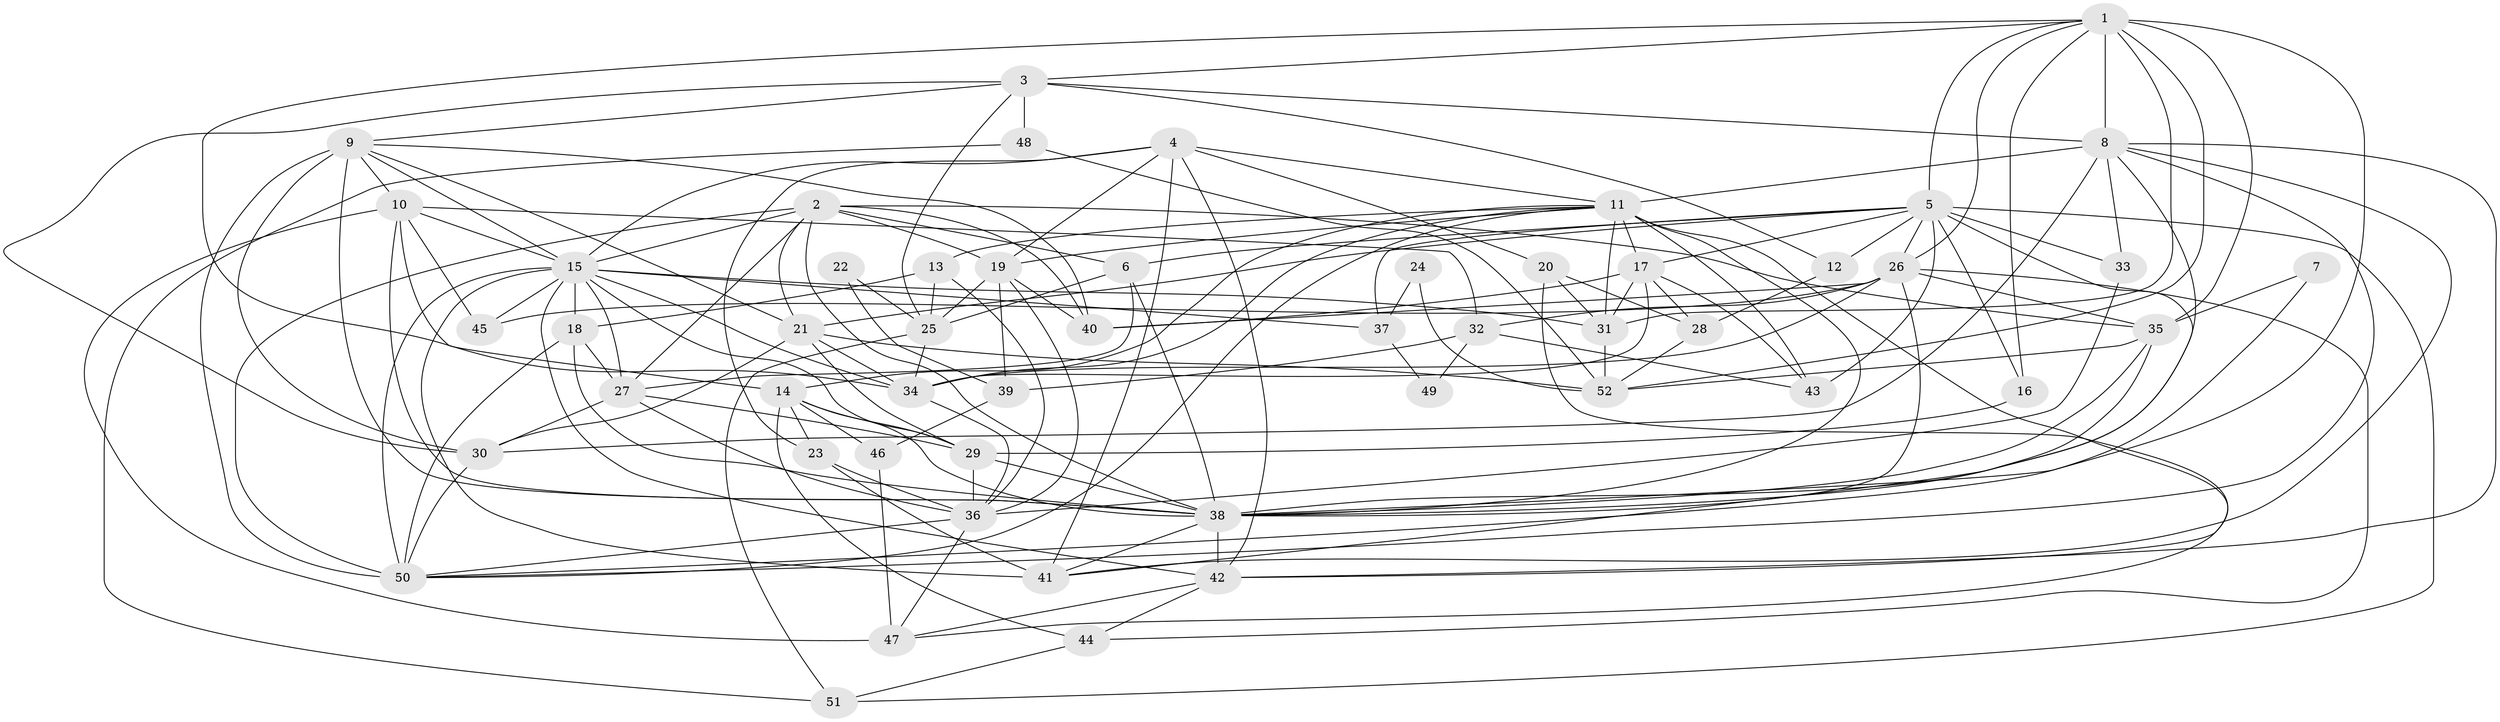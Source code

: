 // original degree distribution, {5: 0.15384615384615385, 2: 0.11538461538461539, 4: 0.2846153846153846, 3: 0.3076923076923077, 6: 0.06153846153846154, 7: 0.06153846153846154, 9: 0.015384615384615385}
// Generated by graph-tools (version 1.1) at 2025/51/03/04/25 22:51:01]
// undirected, 52 vertices, 160 edges
graph export_dot {
  node [color=gray90,style=filled];
  1;
  2;
  3;
  4;
  5;
  6;
  7;
  8;
  9;
  10;
  11;
  12;
  13;
  14;
  15;
  16;
  17;
  18;
  19;
  20;
  21;
  22;
  23;
  24;
  25;
  26;
  27;
  28;
  29;
  30;
  31;
  32;
  33;
  34;
  35;
  36;
  37;
  38;
  39;
  40;
  41;
  42;
  43;
  44;
  45;
  46;
  47;
  48;
  49;
  50;
  51;
  52;
  1 -- 3 [weight=1.0];
  1 -- 5 [weight=1.0];
  1 -- 8 [weight=1.0];
  1 -- 16 [weight=1.0];
  1 -- 26 [weight=1.0];
  1 -- 31 [weight=1.0];
  1 -- 34 [weight=1.0];
  1 -- 35 [weight=2.0];
  1 -- 38 [weight=1.0];
  1 -- 52 [weight=1.0];
  2 -- 6 [weight=1.0];
  2 -- 15 [weight=1.0];
  2 -- 19 [weight=1.0];
  2 -- 21 [weight=1.0];
  2 -- 27 [weight=1.0];
  2 -- 35 [weight=1.0];
  2 -- 38 [weight=1.0];
  2 -- 40 [weight=2.0];
  2 -- 50 [weight=1.0];
  3 -- 8 [weight=1.0];
  3 -- 9 [weight=1.0];
  3 -- 12 [weight=1.0];
  3 -- 25 [weight=1.0];
  3 -- 30 [weight=1.0];
  3 -- 48 [weight=2.0];
  4 -- 11 [weight=1.0];
  4 -- 15 [weight=1.0];
  4 -- 19 [weight=1.0];
  4 -- 20 [weight=1.0];
  4 -- 23 [weight=1.0];
  4 -- 41 [weight=1.0];
  4 -- 42 [weight=1.0];
  5 -- 6 [weight=1.0];
  5 -- 12 [weight=1.0];
  5 -- 16 [weight=1.0];
  5 -- 17 [weight=1.0];
  5 -- 21 [weight=1.0];
  5 -- 26 [weight=2.0];
  5 -- 33 [weight=1.0];
  5 -- 37 [weight=1.0];
  5 -- 38 [weight=2.0];
  5 -- 43 [weight=2.0];
  5 -- 51 [weight=1.0];
  6 -- 25 [weight=1.0];
  6 -- 27 [weight=1.0];
  6 -- 38 [weight=2.0];
  7 -- 35 [weight=1.0];
  7 -- 50 [weight=1.0];
  8 -- 11 [weight=1.0];
  8 -- 30 [weight=2.0];
  8 -- 33 [weight=1.0];
  8 -- 38 [weight=1.0];
  8 -- 41 [weight=1.0];
  8 -- 42 [weight=1.0];
  8 -- 50 [weight=1.0];
  9 -- 10 [weight=1.0];
  9 -- 15 [weight=1.0];
  9 -- 21 [weight=1.0];
  9 -- 30 [weight=2.0];
  9 -- 38 [weight=2.0];
  9 -- 40 [weight=1.0];
  9 -- 50 [weight=1.0];
  10 -- 14 [weight=1.0];
  10 -- 15 [weight=1.0];
  10 -- 32 [weight=1.0];
  10 -- 38 [weight=1.0];
  10 -- 45 [weight=1.0];
  10 -- 47 [weight=1.0];
  11 -- 13 [weight=1.0];
  11 -- 14 [weight=1.0];
  11 -- 17 [weight=2.0];
  11 -- 19 [weight=1.0];
  11 -- 31 [weight=2.0];
  11 -- 34 [weight=1.0];
  11 -- 38 [weight=3.0];
  11 -- 42 [weight=1.0];
  11 -- 43 [weight=1.0];
  11 -- 50 [weight=1.0];
  12 -- 28 [weight=1.0];
  13 -- 18 [weight=1.0];
  13 -- 25 [weight=1.0];
  13 -- 36 [weight=1.0];
  14 -- 23 [weight=1.0];
  14 -- 29 [weight=1.0];
  14 -- 38 [weight=2.0];
  14 -- 44 [weight=1.0];
  14 -- 46 [weight=1.0];
  15 -- 18 [weight=1.0];
  15 -- 27 [weight=1.0];
  15 -- 29 [weight=1.0];
  15 -- 31 [weight=1.0];
  15 -- 34 [weight=1.0];
  15 -- 37 [weight=1.0];
  15 -- 41 [weight=2.0];
  15 -- 42 [weight=1.0];
  15 -- 45 [weight=1.0];
  15 -- 50 [weight=1.0];
  16 -- 29 [weight=2.0];
  17 -- 28 [weight=1.0];
  17 -- 31 [weight=1.0];
  17 -- 34 [weight=2.0];
  17 -- 40 [weight=1.0];
  17 -- 43 [weight=1.0];
  18 -- 27 [weight=1.0];
  18 -- 38 [weight=1.0];
  18 -- 50 [weight=1.0];
  19 -- 25 [weight=1.0];
  19 -- 36 [weight=1.0];
  19 -- 39 [weight=1.0];
  19 -- 40 [weight=1.0];
  20 -- 28 [weight=1.0];
  20 -- 31 [weight=1.0];
  20 -- 47 [weight=1.0];
  21 -- 29 [weight=1.0];
  21 -- 30 [weight=1.0];
  21 -- 34 [weight=1.0];
  21 -- 52 [weight=1.0];
  22 -- 25 [weight=1.0];
  22 -- 39 [weight=1.0];
  23 -- 36 [weight=1.0];
  23 -- 41 [weight=2.0];
  24 -- 37 [weight=1.0];
  24 -- 52 [weight=1.0];
  25 -- 34 [weight=1.0];
  25 -- 51 [weight=1.0];
  26 -- 32 [weight=1.0];
  26 -- 34 [weight=1.0];
  26 -- 35 [weight=1.0];
  26 -- 38 [weight=1.0];
  26 -- 40 [weight=1.0];
  26 -- 44 [weight=1.0];
  26 -- 45 [weight=1.0];
  27 -- 29 [weight=1.0];
  27 -- 30 [weight=1.0];
  27 -- 36 [weight=1.0];
  28 -- 52 [weight=1.0];
  29 -- 36 [weight=1.0];
  29 -- 38 [weight=2.0];
  30 -- 50 [weight=1.0];
  31 -- 52 [weight=1.0];
  32 -- 39 [weight=1.0];
  32 -- 43 [weight=1.0];
  32 -- 49 [weight=1.0];
  33 -- 36 [weight=1.0];
  34 -- 36 [weight=1.0];
  35 -- 38 [weight=1.0];
  35 -- 41 [weight=1.0];
  35 -- 52 [weight=1.0];
  36 -- 47 [weight=1.0];
  36 -- 50 [weight=1.0];
  37 -- 49 [weight=1.0];
  38 -- 41 [weight=1.0];
  38 -- 42 [weight=1.0];
  39 -- 46 [weight=1.0];
  42 -- 44 [weight=1.0];
  42 -- 47 [weight=1.0];
  44 -- 51 [weight=1.0];
  46 -- 47 [weight=1.0];
  48 -- 51 [weight=1.0];
  48 -- 52 [weight=1.0];
}
